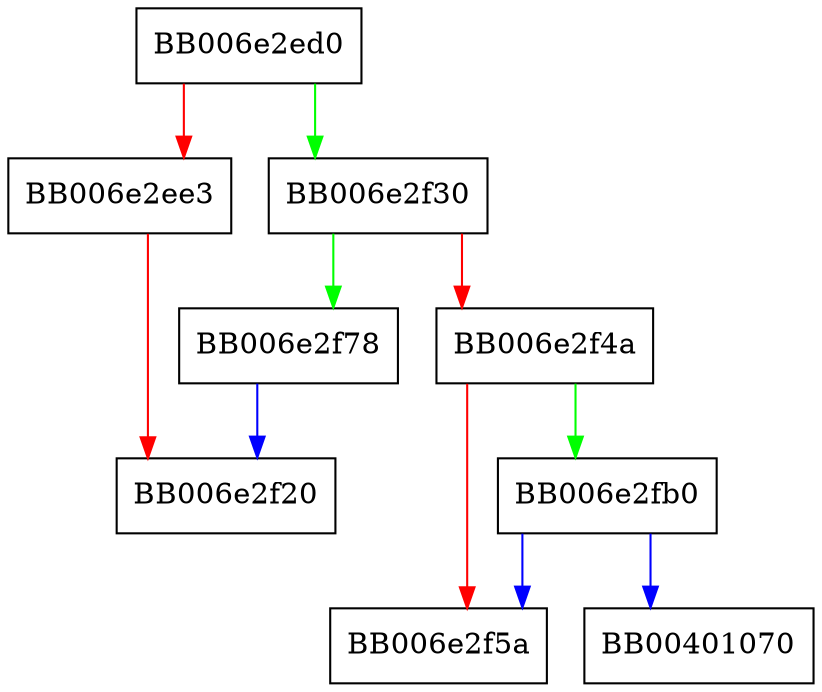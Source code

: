 digraph seed_src_generate {
  node [shape="box"];
  graph [splines=ortho];
  BB006e2ed0 -> BB006e2f30 [color="green"];
  BB006e2ed0 -> BB006e2ee3 [color="red"];
  BB006e2ee3 -> BB006e2f20 [color="red"];
  BB006e2f30 -> BB006e2f78 [color="green"];
  BB006e2f30 -> BB006e2f4a [color="red"];
  BB006e2f4a -> BB006e2fb0 [color="green"];
  BB006e2f4a -> BB006e2f5a [color="red"];
  BB006e2f78 -> BB006e2f20 [color="blue"];
  BB006e2fb0 -> BB00401070 [color="blue"];
  BB006e2fb0 -> BB006e2f5a [color="blue"];
}